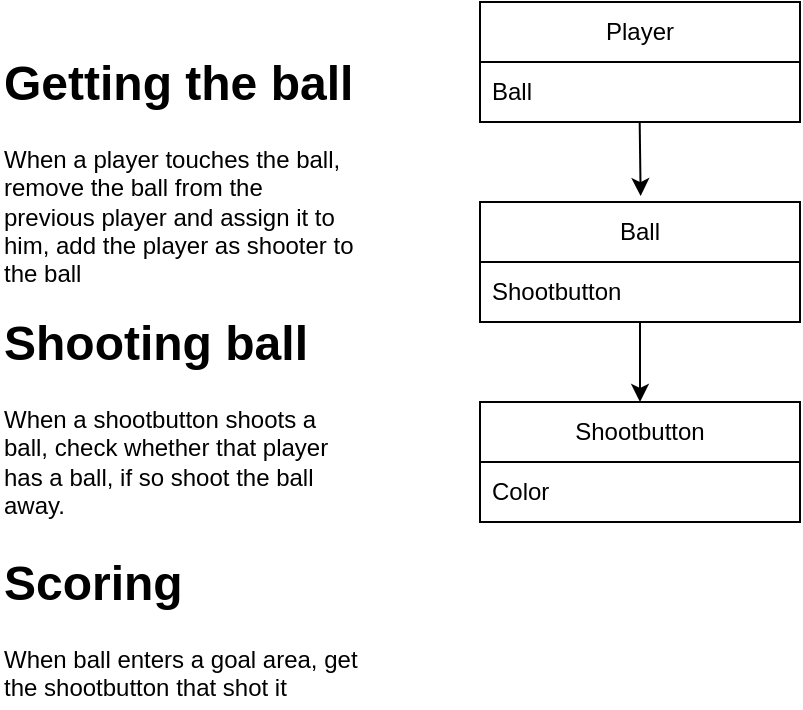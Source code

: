 <mxfile version="27.0.5">
  <diagram name="Page-1" id="nUcj20E5loexgPxwPfVq">
    <mxGraphModel dx="732" dy="358" grid="1" gridSize="10" guides="1" tooltips="1" connect="1" arrows="1" fold="1" page="1" pageScale="1" pageWidth="850" pageHeight="1100" math="0" shadow="0">
      <root>
        <mxCell id="0" />
        <mxCell id="1" parent="0" />
        <mxCell id="kj9L5W7UNKf32SmJq8hv-19" style="edgeStyle=orthogonalEdgeStyle;rounded=0;orthogonalLoop=1;jettySize=auto;html=1;exitX=0.5;exitY=1;exitDx=0;exitDy=0;entryX=0.5;entryY=0;entryDx=0;entryDy=0;" edge="1" parent="1" source="kj9L5W7UNKf32SmJq8hv-5" target="kj9L5W7UNKf32SmJq8hv-14">
          <mxGeometry relative="1" as="geometry" />
        </mxCell>
        <mxCell id="kj9L5W7UNKf32SmJq8hv-5" value="Ball" style="swimlane;fontStyle=0;childLayout=stackLayout;horizontal=1;startSize=30;horizontalStack=0;resizeParent=1;resizeParentMax=0;resizeLast=0;collapsible=1;marginBottom=0;whiteSpace=wrap;html=1;" vertex="1" parent="1">
          <mxGeometry x="280" y="120" width="160" height="60" as="geometry" />
        </mxCell>
        <mxCell id="kj9L5W7UNKf32SmJq8hv-7" value="Shootbutton" style="text;strokeColor=none;fillColor=none;align=left;verticalAlign=middle;spacingLeft=4;spacingRight=4;overflow=hidden;points=[[0,0.5],[1,0.5]];portConstraint=eastwest;rotatable=0;whiteSpace=wrap;html=1;" vertex="1" parent="kj9L5W7UNKf32SmJq8hv-5">
          <mxGeometry y="30" width="160" height="30" as="geometry" />
        </mxCell>
        <mxCell id="kj9L5W7UNKf32SmJq8hv-9" value="Player" style="swimlane;fontStyle=0;childLayout=stackLayout;horizontal=1;startSize=30;horizontalStack=0;resizeParent=1;resizeParentMax=0;resizeLast=0;collapsible=1;marginBottom=0;whiteSpace=wrap;html=1;" vertex="1" parent="1">
          <mxGeometry x="280" y="20" width="160" height="60" as="geometry" />
        </mxCell>
        <mxCell id="kj9L5W7UNKf32SmJq8hv-10" value="Ball" style="text;strokeColor=none;fillColor=none;align=left;verticalAlign=middle;spacingLeft=4;spacingRight=4;overflow=hidden;points=[[0,0.5],[1,0.5]];portConstraint=eastwest;rotatable=0;whiteSpace=wrap;html=1;" vertex="1" parent="kj9L5W7UNKf32SmJq8hv-9">
          <mxGeometry y="30" width="160" height="30" as="geometry" />
        </mxCell>
        <mxCell id="kj9L5W7UNKf32SmJq8hv-14" value="Shootbutton" style="swimlane;fontStyle=0;childLayout=stackLayout;horizontal=1;startSize=30;horizontalStack=0;resizeParent=1;resizeParentMax=0;resizeLast=0;collapsible=1;marginBottom=0;whiteSpace=wrap;html=1;" vertex="1" parent="1">
          <mxGeometry x="280" y="220" width="160" height="60" as="geometry" />
        </mxCell>
        <mxCell id="kj9L5W7UNKf32SmJq8hv-15" value="Color" style="text;strokeColor=none;fillColor=none;align=left;verticalAlign=middle;spacingLeft=4;spacingRight=4;overflow=hidden;points=[[0,0.5],[1,0.5]];portConstraint=eastwest;rotatable=0;whiteSpace=wrap;html=1;" vertex="1" parent="kj9L5W7UNKf32SmJq8hv-14">
          <mxGeometry y="30" width="160" height="30" as="geometry" />
        </mxCell>
        <mxCell id="kj9L5W7UNKf32SmJq8hv-20" value="" style="endArrow=classic;html=1;rounded=0;exitX=0.499;exitY=0.994;exitDx=0;exitDy=0;exitPerimeter=0;entryX=0.502;entryY=-0.049;entryDx=0;entryDy=0;entryPerimeter=0;" edge="1" parent="1" source="kj9L5W7UNKf32SmJq8hv-10" target="kj9L5W7UNKf32SmJq8hv-5">
          <mxGeometry width="50" height="50" relative="1" as="geometry">
            <mxPoint x="210" y="120" as="sourcePoint" />
            <mxPoint x="260" y="70" as="targetPoint" />
          </mxGeometry>
        </mxCell>
        <mxCell id="kj9L5W7UNKf32SmJq8hv-26" value="&lt;h1 style=&quot;margin-top: 0px;&quot;&gt;Scoring&lt;/h1&gt;&lt;p&gt;When ball enters a goal area, get the shootbutton that shot it&lt;/p&gt;" style="text;html=1;whiteSpace=wrap;overflow=hidden;rounded=0;" vertex="1" parent="1">
          <mxGeometry x="40" y="290" width="180" height="80" as="geometry" />
        </mxCell>
        <mxCell id="kj9L5W7UNKf32SmJq8hv-27" value="&lt;h1 style=&quot;margin-top: 0px;&quot;&gt;Getting the ball&lt;/h1&gt;&lt;div&gt;When a player touches the ball, remove the ball from the previous player and assign it to him, add the player as shooter to the ball&lt;/div&gt;" style="text;html=1;whiteSpace=wrap;overflow=hidden;rounded=0;" vertex="1" parent="1">
          <mxGeometry x="40" y="40" width="180" height="120" as="geometry" />
        </mxCell>
        <mxCell id="kj9L5W7UNKf32SmJq8hv-28" value="&lt;h1 style=&quot;margin-top: 0px;&quot;&gt;Shooting ball&lt;/h1&gt;&lt;div&gt;When a shootbutton shoots a ball, check whether that player has a ball, if so shoot the ball away.&lt;/div&gt;" style="text;html=1;whiteSpace=wrap;overflow=hidden;rounded=0;" vertex="1" parent="1">
          <mxGeometry x="40" y="170" width="180" height="120" as="geometry" />
        </mxCell>
      </root>
    </mxGraphModel>
  </diagram>
</mxfile>
